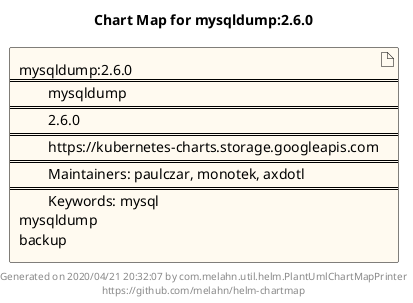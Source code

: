 @startuml
skinparam linetype ortho
skinparam backgroundColor white
skinparam usecaseBorderColor black
skinparam usecaseArrowColor LightSlateGray
skinparam artifactBorderColor black
skinparam artifactArrowColor LightSlateGray

title Chart Map for mysqldump:2.6.0

'There is one referenced Helm Chart
artifact "mysqldump:2.6.0\n====\n\tmysqldump\n====\n\t2.6.0\n====\n\thttps://kubernetes-charts.storage.googleapis.com\n====\n\tMaintainers: paulczar, monotek, axdotl\n====\n\tKeywords: mysql\nmysqldump\nbackup" as mysqldump_2_6_0 #FloralWhite

'There are 0 referenced Docker Images

'Chart Dependencies

center footer Generated on 2020/04/21 20:32:07 by com.melahn.util.helm.PlantUmlChartMapPrinter\nhttps://github.com/melahn/helm-chartmap
@enduml
